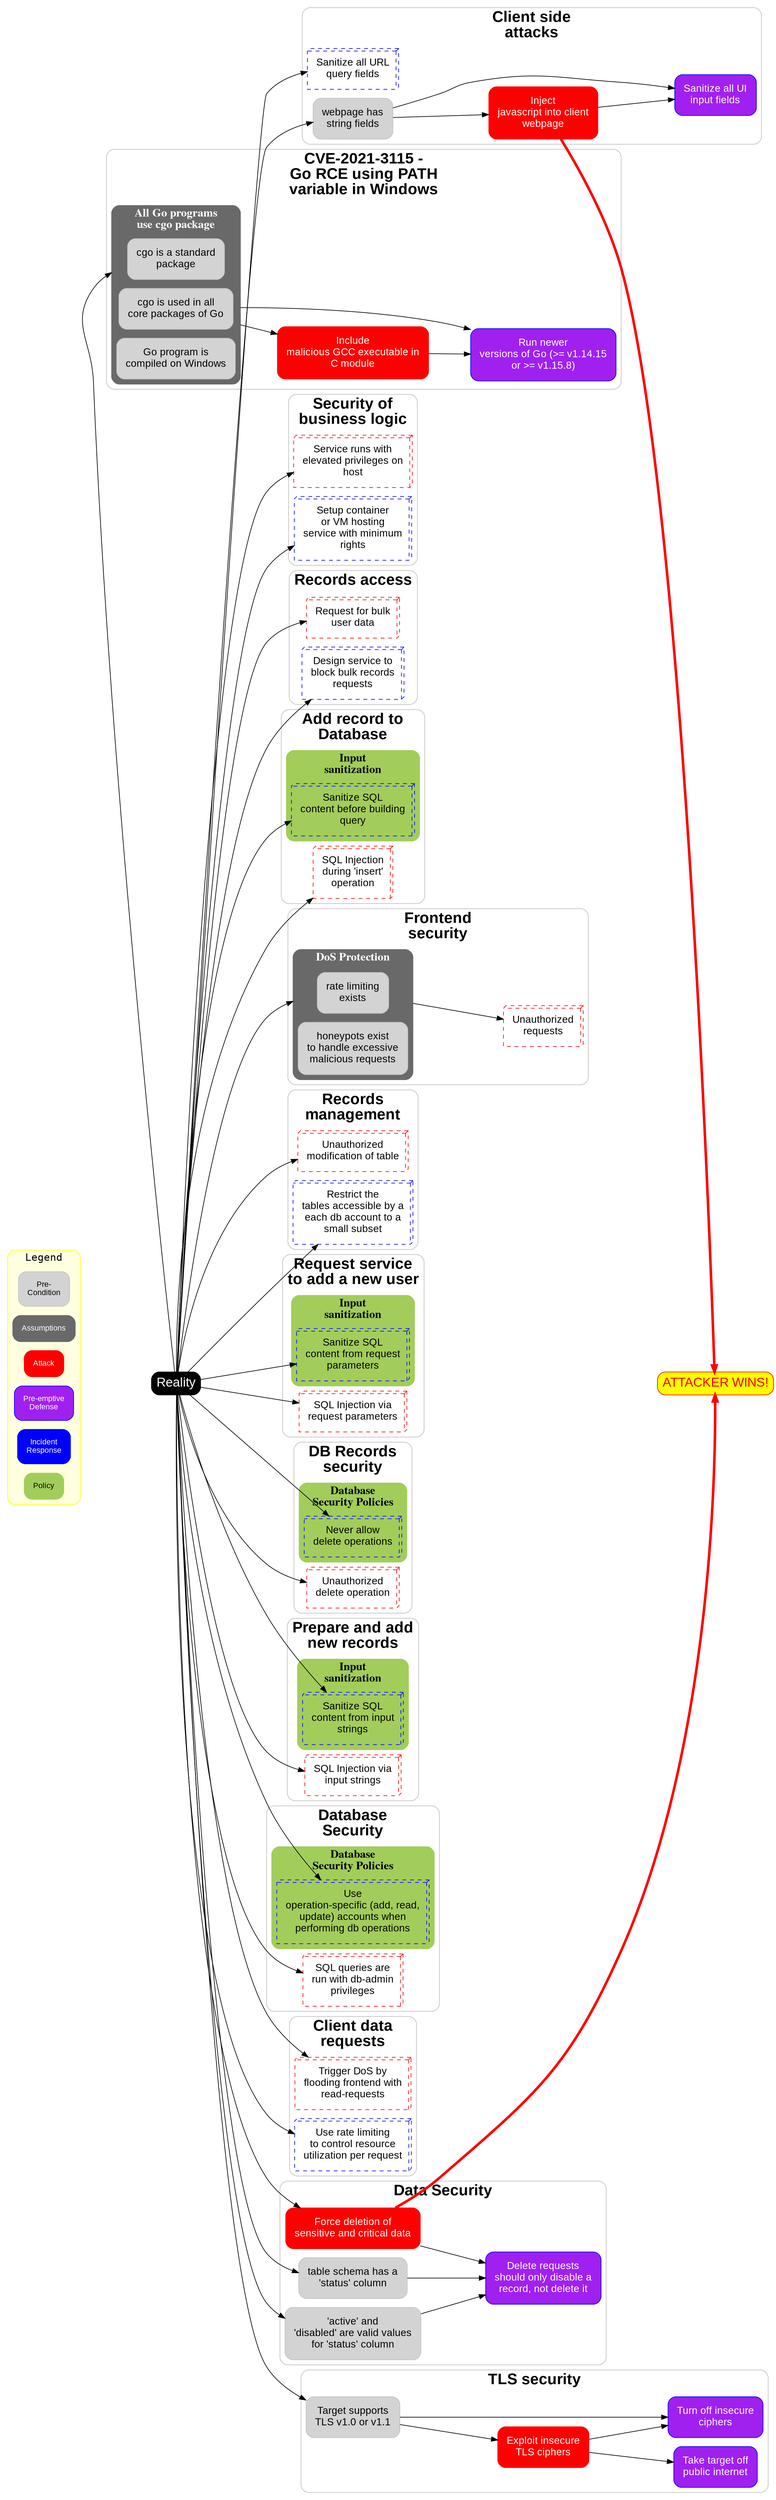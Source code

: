 digraph "top" {
  // Base Styling
  compound=true
  graph[style="filled, rounded" rankdir="LR" splines="true" overlap="false" nodesep="0.2" ranksep="0.9"];

  // Start and end nodes
  reality[ label="Reality"  fontname="Arial"  fontsize="20"  fontcolor="white"  fillcolor="black"  color="black"  shape="box"  style="filled, rounded" ]
  attacker_wins[ label="ATTACKER WINS!"  fontname="Arial"  fontsize="20"  fontcolor="red"  fillcolor="yellow"  color="red"  shape="box"  style="filled, rounded" ]
  subgraph cluster_Database_Security {
    label=<<B>Database<br></br>Security</B>>
    graph[style="filled, rounded" rankdir="LR" splines="true" overlap="false" nodesep="0.2" ranksep="0.9" fontname="Arial"  fontsize="24"  fontcolor="black"  fillcolor="transparent"  color="gray" ];
    subgraph cluster_Database_Security_Policies {
      label=<<B>Database<br></br>Security Policies</B>>
      graph[style="filled, rounded" rankdir="LR" splines="true" overlap="false" nodesep="0.2" ranksep="0.9" fontname="Times"  fontsize="18"  fontcolor="black"  fillcolor="darkolivegreen3"  color="darkolivegreen3" ];
      Use_operationspecific_add_read_update_accounts_when_performing_db_operations[label="Use\noperation-specific (add, read,\nupdate) accounts when\nperforming db operations"  shape="box3d"  style="filled, dashed"  margin="0.2"  fontname="Arial"  fontsize="16"  fontcolor="black"  fillcolor="transparent"  color="blue"]
      {rank="same"; }
    }
    SQL_queries_are_run_with_dbadmin_privileges[label="SQL queries are\nrun with db-admin\nprivileges"  shape="box3d"  style="filled, dashed"  margin="0.2"  fontname="Arial"  fontsize="16"  fontcolor="black"  fillcolor="transparent"  color="red"]
    {rank="same"; }
  }
  reality -> Use_operationspecific_add_read_update_accounts_when_performing_db_operations
  reality -> SQL_queries_are_run_with_dbadmin_privileges
  Use_operationspecific_add_read_update_accounts_when_performing_db_operations -> attacker_wins[style="invis"]
  SQL_queries_are_run_with_dbadmin_privileges -> attacker_wins[style="invis"]
  subgraph cluster_TLS_security {
    label=<<B>TLS security</B>>
    graph[style="filled, rounded" rankdir="LR" splines="true" overlap="false" nodesep="0.2" ranksep="0.9" fontname="Arial"  fontsize="24"  fontcolor="black"  fillcolor="transparent"  color="gray" ];
    Target_supports_TLS_v10_or_v11[label="Target supports\nTLS v1.0 or v1.1"  shape="box"  style="filled, rounded"  margin="0.2"  fontname="Arial"  fontsize="16"  fontcolor="black"  fillcolor="lightgray"  color="gray"]
    Exploit_insecure_TLS_ciphers[label="Exploit insecure\nTLS ciphers"  shape="box"  style="filled, rounded"  margin="0.2"  fontname="Arial"  fontsize="16"  fontcolor="white"  fillcolor="red"  color="red"]
    Take_target_off_public_internet[label="Take target off\npublic internet"  shape="box"  style="filled, rounded"  margin="0.2"  fontname="Arial"  fontsize="16"  fontcolor="white"  fillcolor="purple"  color="blue"]
    Turn_off_insecure_ciphers[label="Turn off insecure\nciphers"  shape="box"  style="filled, rounded"  margin="0.2"  fontname="Arial"  fontsize="16"  fontcolor="white"  fillcolor="purple"  color="blue"]
    {rank="same"; Target_supports_TLS_v10_or_v11; Target_supports_TLS_v10_or_v11; }
  }
  Exploit_insecure_TLS_ciphers -> Take_target_off_public_internet
  Exploit_insecure_TLS_ciphers -> Turn_off_insecure_ciphers
  reality -> Target_supports_TLS_v10_or_v11
  Target_supports_TLS_v10_or_v11 -> Exploit_insecure_TLS_ciphers
  Target_supports_TLS_v10_or_v11 -> Turn_off_insecure_ciphers
  subgraph cluster_Request_service_to_add_a_new_user {
    label=<<B>Request service<br></br>to add a new user</B>>
    graph[style="filled, rounded" rankdir="LR" splines="true" overlap="false" nodesep="0.2" ranksep="0.9" fontname="Arial"  fontsize="24"  fontcolor="black"  fillcolor="transparent"  color="gray" ];
    subgraph cluster_Input_sanitization {
      label=<<B>Input<br></br>sanitization</B>>
      graph[style="filled, rounded" rankdir="LR" splines="true" overlap="false" nodesep="0.2" ranksep="0.9" fontname="Times"  fontsize="18"  fontcolor="black"  fillcolor="darkolivegreen3"  color="darkolivegreen3" ];
      Sanitize_SQL_content_from_request_parameters[label="Sanitize SQL\ncontent from request\nparameters"  shape="box3d"  style="filled, dashed"  margin="0.2"  fontname="Arial"  fontsize="16"  fontcolor="black"  fillcolor="transparent"  color="blue"]
      {rank="same"; }
    }
    SQL_Injection_via_request_parameters[label="SQL Injection via\nrequest parameters"  shape="box3d"  style="filled, dashed"  margin="0.2"  fontname="Arial"  fontsize="16"  fontcolor="black"  fillcolor="transparent"  color="red"]
    {rank="same"; }
  }
  reality -> Sanitize_SQL_content_from_request_parameters
  reality -> SQL_Injection_via_request_parameters
  Sanitize_SQL_content_from_request_parameters -> attacker_wins[style="invis"]
  SQL_Injection_via_request_parameters -> attacker_wins[style="invis"]
  subgraph cluster_Security_of_business_logic {
    label=<<B>Security of<br></br>business logic</B>>
    graph[style="filled, rounded" rankdir="LR" splines="true" overlap="false" nodesep="0.2" ranksep="0.9" fontname="Arial"  fontsize="24"  fontcolor="black"  fillcolor="transparent"  color="gray" ];
    Service_runs_with_elevated_privileges_on_host[label="Service runs with\nelevated privileges on\nhost"  shape="box3d"  style="filled, dashed"  margin="0.2"  fontname="Arial"  fontsize="16"  fontcolor="black"  fillcolor="transparent"  color="red"]
    Setup_container_or_VM_hosting_service_with_minimum_rights[label="Setup container\nor VM hosting\nservice with minimum\nrights"  shape="box3d"  style="filled, dashed"  margin="0.2"  fontname="Arial"  fontsize="16"  fontcolor="black"  fillcolor="transparent"  color="blue"]
    {rank="same"; }
  }
  reality -> Service_runs_with_elevated_privileges_on_host
  reality -> Setup_container_or_VM_hosting_service_with_minimum_rights
  subgraph cluster_DB_Records_security {
    label=<<B>DB Records<br></br>security</B>>
    graph[style="filled, rounded" rankdir="LR" splines="true" overlap="false" nodesep="0.2" ranksep="0.9" fontname="Arial"  fontsize="24"  fontcolor="black"  fillcolor="transparent"  color="gray" ];
    subgraph cluster_Database_Security_Policies {
      label=<<B>Database<br></br>Security Policies</B>>
      graph[style="filled, rounded" rankdir="LR" splines="true" overlap="false" nodesep="0.2" ranksep="0.9" fontname="Times"  fontsize="18"  fontcolor="black"  fillcolor="darkolivegreen3"  color="darkolivegreen3" ];
      Never_allow_delete_operations[label="Never allow\ndelete operations"  shape="box3d"  style="filled, dashed"  margin="0.2"  fontname="Arial"  fontsize="16"  fontcolor="black"  fillcolor="transparent"  color="blue"]
      {rank="same"; }
    }
    Unauthorized_delete_operation[label="Unauthorized\ndelete operation"  shape="box3d"  style="filled, dashed"  margin="0.2"  fontname="Arial"  fontsize="16"  fontcolor="black"  fillcolor="transparent"  color="red"]
    {rank="same"; }
  }
  reality -> Never_allow_delete_operations
  reality -> Unauthorized_delete_operation
  Never_allow_delete_operations -> attacker_wins[style="invis"]
  Unauthorized_delete_operation -> attacker_wins[style="invis"]
  subgraph cluster_Prepare_and_add_new_records {
    label=<<B>Prepare and add<br></br>new records</B>>
    graph[style="filled, rounded" rankdir="LR" splines="true" overlap="false" nodesep="0.2" ranksep="0.9" fontname="Arial"  fontsize="24"  fontcolor="black"  fillcolor="transparent"  color="gray" ];
    subgraph cluster_Input_sanitization {
      label=<<B>Input<br></br>sanitization</B>>
      graph[style="filled, rounded" rankdir="LR" splines="true" overlap="false" nodesep="0.2" ranksep="0.9" fontname="Times"  fontsize="18"  fontcolor="black"  fillcolor="darkolivegreen3"  color="darkolivegreen3" ];
      Sanitize_SQL_content_from_input_strings[label="Sanitize SQL\ncontent from input\nstrings"  shape="box3d"  style="filled, dashed"  margin="0.2"  fontname="Arial"  fontsize="16"  fontcolor="black"  fillcolor="transparent"  color="blue"]
      {rank="same"; }
    }
    SQL_Injection_via_input_strings[label="SQL Injection via\ninput strings"  shape="box3d"  style="filled, dashed"  margin="0.2"  fontname="Arial"  fontsize="16"  fontcolor="black"  fillcolor="transparent"  color="red"]
    {rank="same"; }
  }
  reality -> Sanitize_SQL_content_from_input_strings
  reality -> SQL_Injection_via_input_strings
  Sanitize_SQL_content_from_input_strings -> attacker_wins[style="invis"]
  SQL_Injection_via_input_strings -> attacker_wins[style="invis"]
  subgraph cluster_Client_side_attacks {
    label=<<B>Client side<br></br>attacks</B>>
    graph[style="filled, rounded" rankdir="LR" splines="true" overlap="false" nodesep="0.2" ranksep="0.9" fontname="Arial"  fontsize="24"  fontcolor="black"  fillcolor="transparent"  color="gray" ];
    Inject_javascript_into_client_webpage[label="Inject\njavascript into client\nwebpage"  shape="box"  style="filled, rounded"  margin="0.2"  fontname="Arial"  fontsize="16"  fontcolor="white"  fillcolor="red"  color="red"]
    Sanitize_all_UI_input_fields[label="Sanitize all UI\ninput fields"  shape="box"  style="filled, rounded"  margin="0.2"  fontname="Arial"  fontsize="16"  fontcolor="white"  fillcolor="purple"  color="blue"]
    Sanitize_all_URL_query_fields[label="Sanitize all URL\nquery fields"  shape="box3d"  style="filled, dashed"  margin="0.2"  fontname="Arial"  fontsize="16"  fontcolor="black"  fillcolor="transparent"  color="blue"]
    webpage_has_string_fields[label="webpage has\nstring fields"  shape="box"  style="filled, rounded"  margin="0.2"  fontname="Arial"  fontsize="16"  fontcolor="black"  fillcolor="lightgray"  color="gray"]
    {rank="same"; webpage_has_string_fields; webpage_has_string_fields; }
  }
  reality -> webpage_has_string_fields
  reality -> Sanitize_all_URL_query_fields
  webpage_has_string_fields -> Inject_javascript_into_client_webpage
  webpage_has_string_fields -> Sanitize_all_UI_input_fields
  Inject_javascript_into_client_webpage -> Sanitize_all_UI_input_fields
  subgraph cluster_Records_access {
    label=<<B>Records access</B>>
    graph[style="filled, rounded" rankdir="LR" splines="true" overlap="false" nodesep="0.2" ranksep="0.9" fontname="Arial"  fontsize="24"  fontcolor="black"  fillcolor="transparent"  color="gray" ];
    Request_for_bulk_user_data[label="Request for bulk\nuser data"  shape="box3d"  style="filled, dashed"  margin="0.2"  fontname="Arial"  fontsize="16"  fontcolor="black"  fillcolor="transparent"  color="red"]
    Design_service_to_block_bulk_records_requests[label="Design service to\nblock bulk records\nrequests"  shape="box3d"  style="filled, dashed"  margin="0.2"  fontname="Arial"  fontsize="16"  fontcolor="black"  fillcolor="transparent"  color="blue"]
    {rank="same"; }
  }
  reality -> Request_for_bulk_user_data
  reality -> Design_service_to_block_bulk_records_requests
  subgraph cluster_Frontend_security {
    label=<<B>Frontend<br></br>security</B>>
    graph[style="filled, rounded" rankdir="LR" splines="true" overlap="false" nodesep="0.2" ranksep="0.9" fontname="Arial"  fontsize="24"  fontcolor="black"  fillcolor="transparent"  color="gray" ];
    subgraph cluster_DoS_Protection {
      label=<<B>DoS Protection</B>>
      graph[style="filled, rounded" rankdir="LR" splines="true" overlap="false" nodesep="0.2" ranksep="0.9" fontname="Times"  fontsize="18"  fontcolor="white"  fillcolor="dimgray"  color="dimgray" ];
      rate_limiting_exists[label="rate limiting\nexists"  shape="box"  style="filled, rounded"  margin="0.2"  fontname="Arial"  fontsize="16"  fontcolor="black"  fillcolor="lightgray"  color="gray"]
      honeypots_exist_to_handle_excessive_malicious_requests[label="honeypots exist\nto handle excessive\nmalicious requests"  shape="box"  style="filled, rounded"  margin="0.2"  fontname="Arial"  fontsize="16"  fontcolor="black"  fillcolor="lightgray"  color="gray"]
      {rank="same"; rate_limiting_exists; honeypots_exist_to_handle_excessive_malicious_requests; }
    }
    Unauthorized_requests[label="Unauthorized\nrequests"  shape="box3d"  style="filled, dashed"  margin="0.2"  fontname="Arial"  fontsize="16"  fontcolor="black"  fillcolor="transparent"  color="red"]
    {rank="same"; }
  }
  reality -> rate_limiting_exists[lhead=cluster_DoS_Protection]
  rate_limiting_exists -> Unauthorized_requests[ltail=cluster_DoS_Protection]
  Unauthorized_requests -> attacker_wins[style="invis"]
  subgraph cluster_Records_management {
    label=<<B>Records<br></br>management</B>>
    graph[style="filled, rounded" rankdir="LR" splines="true" overlap="false" nodesep="0.2" ranksep="0.9" fontname="Arial"  fontsize="24"  fontcolor="black"  fillcolor="transparent"  color="gray" ];
    Unauthorized_modification_of_table[label="Unauthorized\nmodification of table"  shape="box3d"  style="filled, dashed"  margin="0.2"  fontname="Arial"  fontsize="16"  fontcolor="black"  fillcolor="transparent"  color="red"]
    Restrict_the_tables_accessible_by_a_each_db_account_to_a_small_subset[label="Restrict the\ntables accessible by a\neach db account to a\nsmall subset"  shape="box3d"  style="filled, dashed"  margin="0.2"  fontname="Arial"  fontsize="16"  fontcolor="black"  fillcolor="transparent"  color="blue"]
    {rank="same"; }
  }
  reality -> Unauthorized_modification_of_table
  reality -> Restrict_the_tables_accessible_by_a_each_db_account_to_a_small_subset
  subgraph cluster_CVE20213115__Go_RCE_using_PATH_variable_in_Windows {
    label=<<B>CVE-2021-3115 -<br></br>Go RCE using PATH<br></br>variable in Windows</B>>
    graph[style="filled, rounded" rankdir="LR" splines="true" overlap="false" nodesep="0.2" ranksep="0.9" fontname="Arial"  fontsize="24"  fontcolor="black"  fillcolor="transparent"  color="gray" ];
    subgraph cluster_All_Go_programs_use_cgo_package {
      label=<<B>All Go programs<br></br>use cgo package</B>>
      graph[style="filled, rounded" rankdir="LR" splines="true" overlap="false" nodesep="0.2" ranksep="0.9" fontname="Times"  fontsize="18"  fontcolor="white"  fillcolor="dimgray"  color="dimgray" ];
      cgo_is_a_standard_package[label="cgo is a standard\npackage"  shape="box"  style="filled, rounded"  margin="0.2"  fontname="Arial"  fontsize="16"  fontcolor="black"  fillcolor="lightgray"  color="gray"]
      cgo_is_used_in_all_core_packages_of_Go[label="cgo is used in all\ncore packages of Go"  shape="box"  style="filled, rounded"  margin="0.2"  fontname="Arial"  fontsize="16"  fontcolor="black"  fillcolor="lightgray"  color="gray"]
      Go_program_is_compiled_on_Windows[label="Go program is\ncompiled on Windows"  shape="box"  style="filled, rounded"  margin="0.2"  fontname="Arial"  fontsize="16"  fontcolor="black"  fillcolor="lightgray"  color="gray"]
      {rank="same"; cgo_is_a_standard_package; cgo_is_used_in_all_core_packages_of_Go; Go_program_is_compiled_on_Windows; }
    }
    Include_malicious_GCC_executable_in_C_module[label="Include\nmalicious GCC executable in\nC module"  shape="box"  style="filled, rounded"  margin="0.2"  fontname="Arial"  fontsize="16"  fontcolor="white"  fillcolor="red"  color="red"]
    Run_newer_versions_of_Go_gteq_v11415_or_gteq_v1158[label="Run newer\nversions of Go (>= v1.14.15\nor >= v1.15.8)"  shape="box"  style="filled, rounded"  margin="0.2"  fontname="Arial"  fontsize="16"  fontcolor="white"  fillcolor="purple"  color="blue"]
    {rank="same"; }
  }
  reality -> cgo_is_a_standard_package[lhead=cluster_All_Go_programs_use_cgo_package]
  cgo_is_used_in_all_core_packages_of_Go -> Include_malicious_GCC_executable_in_C_module[ltail=cluster_All_Go_programs_use_cgo_package]
  cgo_is_used_in_all_core_packages_of_Go -> Run_newer_versions_of_Go_gteq_v11415_or_gteq_v1158[ltail=cluster_All_Go_programs_use_cgo_package]
  Include_malicious_GCC_executable_in_C_module -> Run_newer_versions_of_Go_gteq_v11415_or_gteq_v1158
  Run_newer_versions_of_Go_gteq_v11415_or_gteq_v1158 -> attacker_wins[style="invis"]
  Run_newer_versions_of_Go_gteq_v11415_or_gteq_v1158 -> attacker_wins[style="invis"]
  cgo_is_a_standard_package -> attacker_wins[style="invis"]
  subgraph cluster_Data_Security {
    label=<<B>Data Security</B>>
    graph[style="filled, rounded" rankdir="LR" splines="true" overlap="false" nodesep="0.2" ranksep="0.9" fontname="Arial"  fontsize="24"  fontcolor="black"  fillcolor="transparent"  color="gray" ];
    Force_deletion_of_sensitive_and_critical_data[label="Force deletion of\nsensitive and critical data"  shape="box"  style="filled, rounded"  margin="0.2"  fontname="Arial"  fontsize="16"  fontcolor="white"  fillcolor="red"  color="red"]
    table_schema_has_a_status_column[label="table schema has a\n'status' column"  shape="box"  style="filled, rounded"  margin="0.2"  fontname="Arial"  fontsize="16"  fontcolor="black"  fillcolor="lightgray"  color="gray"]
    active_and_disabled_are_valid_values_for_status_column[label="'active' and\n'disabled' are valid values\nfor 'status' column"  shape="box"  style="filled, rounded"  margin="0.2"  fontname="Arial"  fontsize="16"  fontcolor="black"  fillcolor="lightgray"  color="gray"]
    Delete_requests_should_only_disable_a_record_not_delete_it[label="Delete requests\nshould only disable a\nrecord, not delete it"  shape="box"  style="filled, rounded"  margin="0.2"  fontname="Arial"  fontsize="16"  fontcolor="white"  fillcolor="purple"  color="blue"]
    {rank="same"; table_schema_has_a_status_column; active_and_disabled_are_valid_values_for_status_column; }
  }
  table_schema_has_a_status_column -> Delete_requests_should_only_disable_a_record_not_delete_it
  active_and_disabled_are_valid_values_for_status_column -> Delete_requests_should_only_disable_a_record_not_delete_it
  Force_deletion_of_sensitive_and_critical_data -> Delete_requests_should_only_disable_a_record_not_delete_it
  reality -> Force_deletion_of_sensitive_and_critical_data
  reality -> table_schema_has_a_status_column
  reality -> active_and_disabled_are_valid_values_for_status_column
  subgraph cluster_Client_data_requests {
    label=<<B>Client data<br></br>requests</B>>
    graph[style="filled, rounded" rankdir="LR" splines="true" overlap="false" nodesep="0.2" ranksep="0.9" fontname="Arial"  fontsize="24"  fontcolor="black"  fillcolor="transparent"  color="gray" ];
    Trigger_DoS_by_flooding_frontend_with_readrequests[label="Trigger DoS by\nflooding frontend with\nread-requests"  shape="box3d"  style="filled, dashed"  margin="0.2"  fontname="Arial"  fontsize="16"  fontcolor="black"  fillcolor="transparent"  color="red"]
    Use_rate_limiting_to_control_resource_utilization_per_request[label="Use rate limiting\nto control resource\nutilization per request"  shape="box3d"  style="filled, dashed"  margin="0.2"  fontname="Arial"  fontsize="16"  fontcolor="black"  fillcolor="transparent"  color="blue"]
    {rank="same"; }
  }
  reality -> Trigger_DoS_by_flooding_frontend_with_readrequests
  reality -> Use_rate_limiting_to_control_resource_utilization_per_request
  subgraph cluster_Add_record_to_Database {
    label=<<B>Add record to<br></br>Database</B>>
    graph[style="filled, rounded" rankdir="LR" splines="true" overlap="false" nodesep="0.2" ranksep="0.9" fontname="Arial"  fontsize="24"  fontcolor="black"  fillcolor="transparent"  color="gray" ];
    subgraph cluster_Input_sanitization {
      label=<<B>Input<br></br>sanitization</B>>
      graph[style="filled, rounded" rankdir="LR" splines="true" overlap="false" nodesep="0.2" ranksep="0.9" fontname="Times"  fontsize="18"  fontcolor="black"  fillcolor="darkolivegreen3"  color="darkolivegreen3" ];
      Sanitize_SQL_content_before_building_query[label="Sanitize SQL\ncontent before building\nquery"  shape="box3d"  style="filled, dashed"  margin="0.2"  fontname="Arial"  fontsize="16"  fontcolor="black"  fillcolor="transparent"  color="blue"]
      {rank="same"; }
    }
    SQL_Injection_during_insert_operation[label="SQL Injection\nduring 'insert'\noperation"  shape="box3d"  style="filled, dashed"  margin="0.2"  fontname="Arial"  fontsize="16"  fontcolor="black"  fillcolor="transparent"  color="red"]
    {rank="same"; }
  }
  reality -> Sanitize_SQL_content_before_building_query
  reality -> SQL_Injection_during_insert_operation
  Sanitize_SQL_content_before_building_query -> attacker_wins[style="invis"]
  SQL_Injection_during_insert_operation -> attacker_wins[style="invis"]
  Force_deletion_of_sensitive_and_critical_data -> attacker_wins[ penwidth="4"  color="red" ]
  Inject_javascript_into_client_webpage -> attacker_wins[ penwidth="4"  color="red" ]
  subgraph cluster_Legend {
    label="Legend"
    graph[style="filled, rounded" rankdir="LR" fontsize="16" splines="true" overlap="false" nodesep="0.1" ranksep="0.2" fontname="Courier" fillcolor="lightyellow" color="yellow"];
    A[label="Pre-\nCondition"  shape="box"  style="filled, rounded"  margin="0.2"  fontname="Arial"  fontsize="12"  fontcolor="black"  fillcolor="lightgray"  color="gray"]
    B[label="Assumptions"  shape="box"  style="filled, rounded"  margin="0.2"  fontname="Arial"  fontsize="12"  fontcolor="white"  fillcolor="dimgray"  color="dimgray"]
    C[label="Attack"  shape="box"  style="filled, rounded"  margin="0.2"  fontname="Arial"  fontsize="12"  fontcolor="white"  fillcolor="red"  color="red"]
    D[label="Pre-emptive\nDefense"  shape="box"  style="filled, rounded"  margin="0.2"  fontname="Arial"  fontsize="12"  fontcolor="white"  fillcolor="purple"  color="blue"]
    E[label="Incident\nResponse"  shape="box"  style="filled, rounded"  margin="0.2"  fontname="Arial"  fontsize="12"  fontcolor="white"  fillcolor="blue"  color="blue"]
    F[label="Policy"  shape="box"  style="filled, rounded"  margin="0.2"  fontname="Arial"  fontsize="12"  fontcolor="black"  fillcolor="darkolivegreen3"  color="darkolivegreen3"]
  }
  A -> reality [style="invis" ltail="cluster_Legend"]
  B -> reality [style="invis" ltail="cluster_Legend"]
  C -> reality [style="invis" ltail="cluster_Legend"]
  D -> reality [style="invis" ltail="cluster_Legend"]
  E -> reality [style="invis" ltail="cluster_Legend"]
  F -> reality [style="invis" ltail="cluster_Legend"]
}